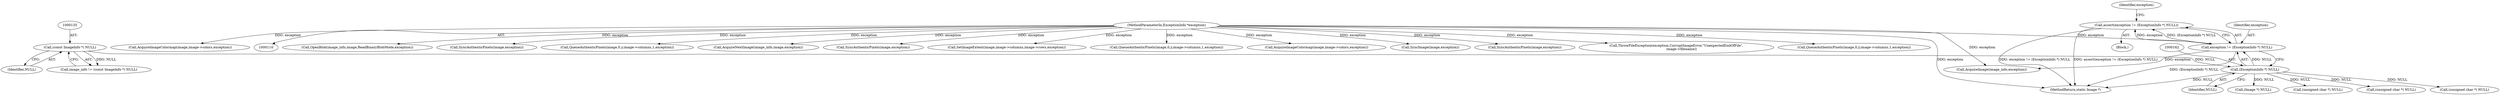 digraph "0_ImageMagick_78f82d9d1c2944725a279acd573a22168dc6e22a@API" {
"1000158" [label="(Call,assert(exception != (ExceptionInfo *) NULL))"];
"1000159" [label="(Call,exception != (ExceptionInfo *) NULL)"];
"1000112" [label="(MethodParameterIn,ExceptionInfo *exception)"];
"1000161" [label="(Call,(ExceptionInfo *) NULL)"];
"1000134" [label="(Call,(const ImageInfo *) NULL)"];
"1000161" [label="(Call,(ExceptionInfo *) NULL)"];
"1000177" [label="(Call,OpenBlob(image_info,image,ReadBinaryBlobMode,exception))"];
"1000192" [label="(Call,(Image *) NULL)"];
"1001152" [label="(Call,SyncAuthenticPixels(image,exception))"];
"1001019" [label="(Call,QueueAuthenticPixels(image,0,y,image->columns,1,exception))"];
"1001683" [label="(Call,AcquireNextImage(image_info,image,exception))"];
"1001588" [label="(Call,SyncAuthenticPixels(image,exception))"];
"1000499" [label="(Call,(unsigned char *) NULL)"];
"1000856" [label="(Call,(unsigned char *) NULL)"];
"1000745" [label="(Call,SetImageExtent(image,image->columns,image->rows,exception))"];
"1000134" [label="(Call,(const ImageInfo *) NULL)"];
"1000159" [label="(Call,exception != (ExceptionInfo *) NULL)"];
"1001424" [label="(Call,QueueAuthenticPixels(image,0,y,image->columns,1,exception))"];
"1000475" [label="(Call,AcquireImageColormap(image,image->colors,exception))"];
"1001626" [label="(Call,SyncImage(image,exception))"];
"1001311" [label="(Call,SyncAuthenticPixels(image,exception))"];
"1000112" [label="(MethodParameterIn,ExceptionInfo *exception)"];
"1001733" [label="(MethodReturn,static Image *)"];
"1000667" [label="(Call,(unsigned char *) NULL)"];
"1000158" [label="(Call,assert(exception != (ExceptionInfo *) NULL))"];
"1000163" [label="(Identifier,NULL)"];
"1000113" [label="(Block,)"];
"1000132" [label="(Call,image_info != (const ImageInfo *) NULL)"];
"1001641" [label="(Call,ThrowFileException(exception,CorruptImageError,\"UnexpectedEndOfFile\",\n          image->filename))"];
"1000172" [label="(Call,AcquireImage(image_info,exception))"];
"1000160" [label="(Identifier,exception)"];
"1001259" [label="(Call,QueueAuthenticPixels(image,0,y,image->columns,1,exception))"];
"1000167" [label="(Identifier,exception)"];
"1000459" [label="(Call,AcquireImageColormap(image,image->colors,exception))"];
"1000136" [label="(Identifier,NULL)"];
"1000158" -> "1000113"  [label="AST: "];
"1000158" -> "1000159"  [label="CFG: "];
"1000159" -> "1000158"  [label="AST: "];
"1000167" -> "1000158"  [label="CFG: "];
"1000158" -> "1001733"  [label="DDG: exception != (ExceptionInfo *) NULL"];
"1000158" -> "1001733"  [label="DDG: assert(exception != (ExceptionInfo *) NULL)"];
"1000159" -> "1000158"  [label="DDG: exception"];
"1000159" -> "1000158"  [label="DDG: (ExceptionInfo *) NULL"];
"1000159" -> "1000161"  [label="CFG: "];
"1000160" -> "1000159"  [label="AST: "];
"1000161" -> "1000159"  [label="AST: "];
"1000159" -> "1001733"  [label="DDG: (ExceptionInfo *) NULL"];
"1000112" -> "1000159"  [label="DDG: exception"];
"1000161" -> "1000159"  [label="DDG: NULL"];
"1000159" -> "1000172"  [label="DDG: exception"];
"1000112" -> "1000110"  [label="AST: "];
"1000112" -> "1001733"  [label="DDG: exception"];
"1000112" -> "1000172"  [label="DDG: exception"];
"1000112" -> "1000177"  [label="DDG: exception"];
"1000112" -> "1000459"  [label="DDG: exception"];
"1000112" -> "1000475"  [label="DDG: exception"];
"1000112" -> "1000745"  [label="DDG: exception"];
"1000112" -> "1001019"  [label="DDG: exception"];
"1000112" -> "1001152"  [label="DDG: exception"];
"1000112" -> "1001259"  [label="DDG: exception"];
"1000112" -> "1001311"  [label="DDG: exception"];
"1000112" -> "1001424"  [label="DDG: exception"];
"1000112" -> "1001588"  [label="DDG: exception"];
"1000112" -> "1001626"  [label="DDG: exception"];
"1000112" -> "1001641"  [label="DDG: exception"];
"1000112" -> "1001683"  [label="DDG: exception"];
"1000161" -> "1000163"  [label="CFG: "];
"1000162" -> "1000161"  [label="AST: "];
"1000163" -> "1000161"  [label="AST: "];
"1000161" -> "1001733"  [label="DDG: NULL"];
"1000134" -> "1000161"  [label="DDG: NULL"];
"1000161" -> "1000192"  [label="DDG: NULL"];
"1000161" -> "1000499"  [label="DDG: NULL"];
"1000161" -> "1000667"  [label="DDG: NULL"];
"1000161" -> "1000856"  [label="DDG: NULL"];
"1000134" -> "1000132"  [label="AST: "];
"1000134" -> "1000136"  [label="CFG: "];
"1000135" -> "1000134"  [label="AST: "];
"1000136" -> "1000134"  [label="AST: "];
"1000132" -> "1000134"  [label="CFG: "];
"1000134" -> "1000132"  [label="DDG: NULL"];
}
